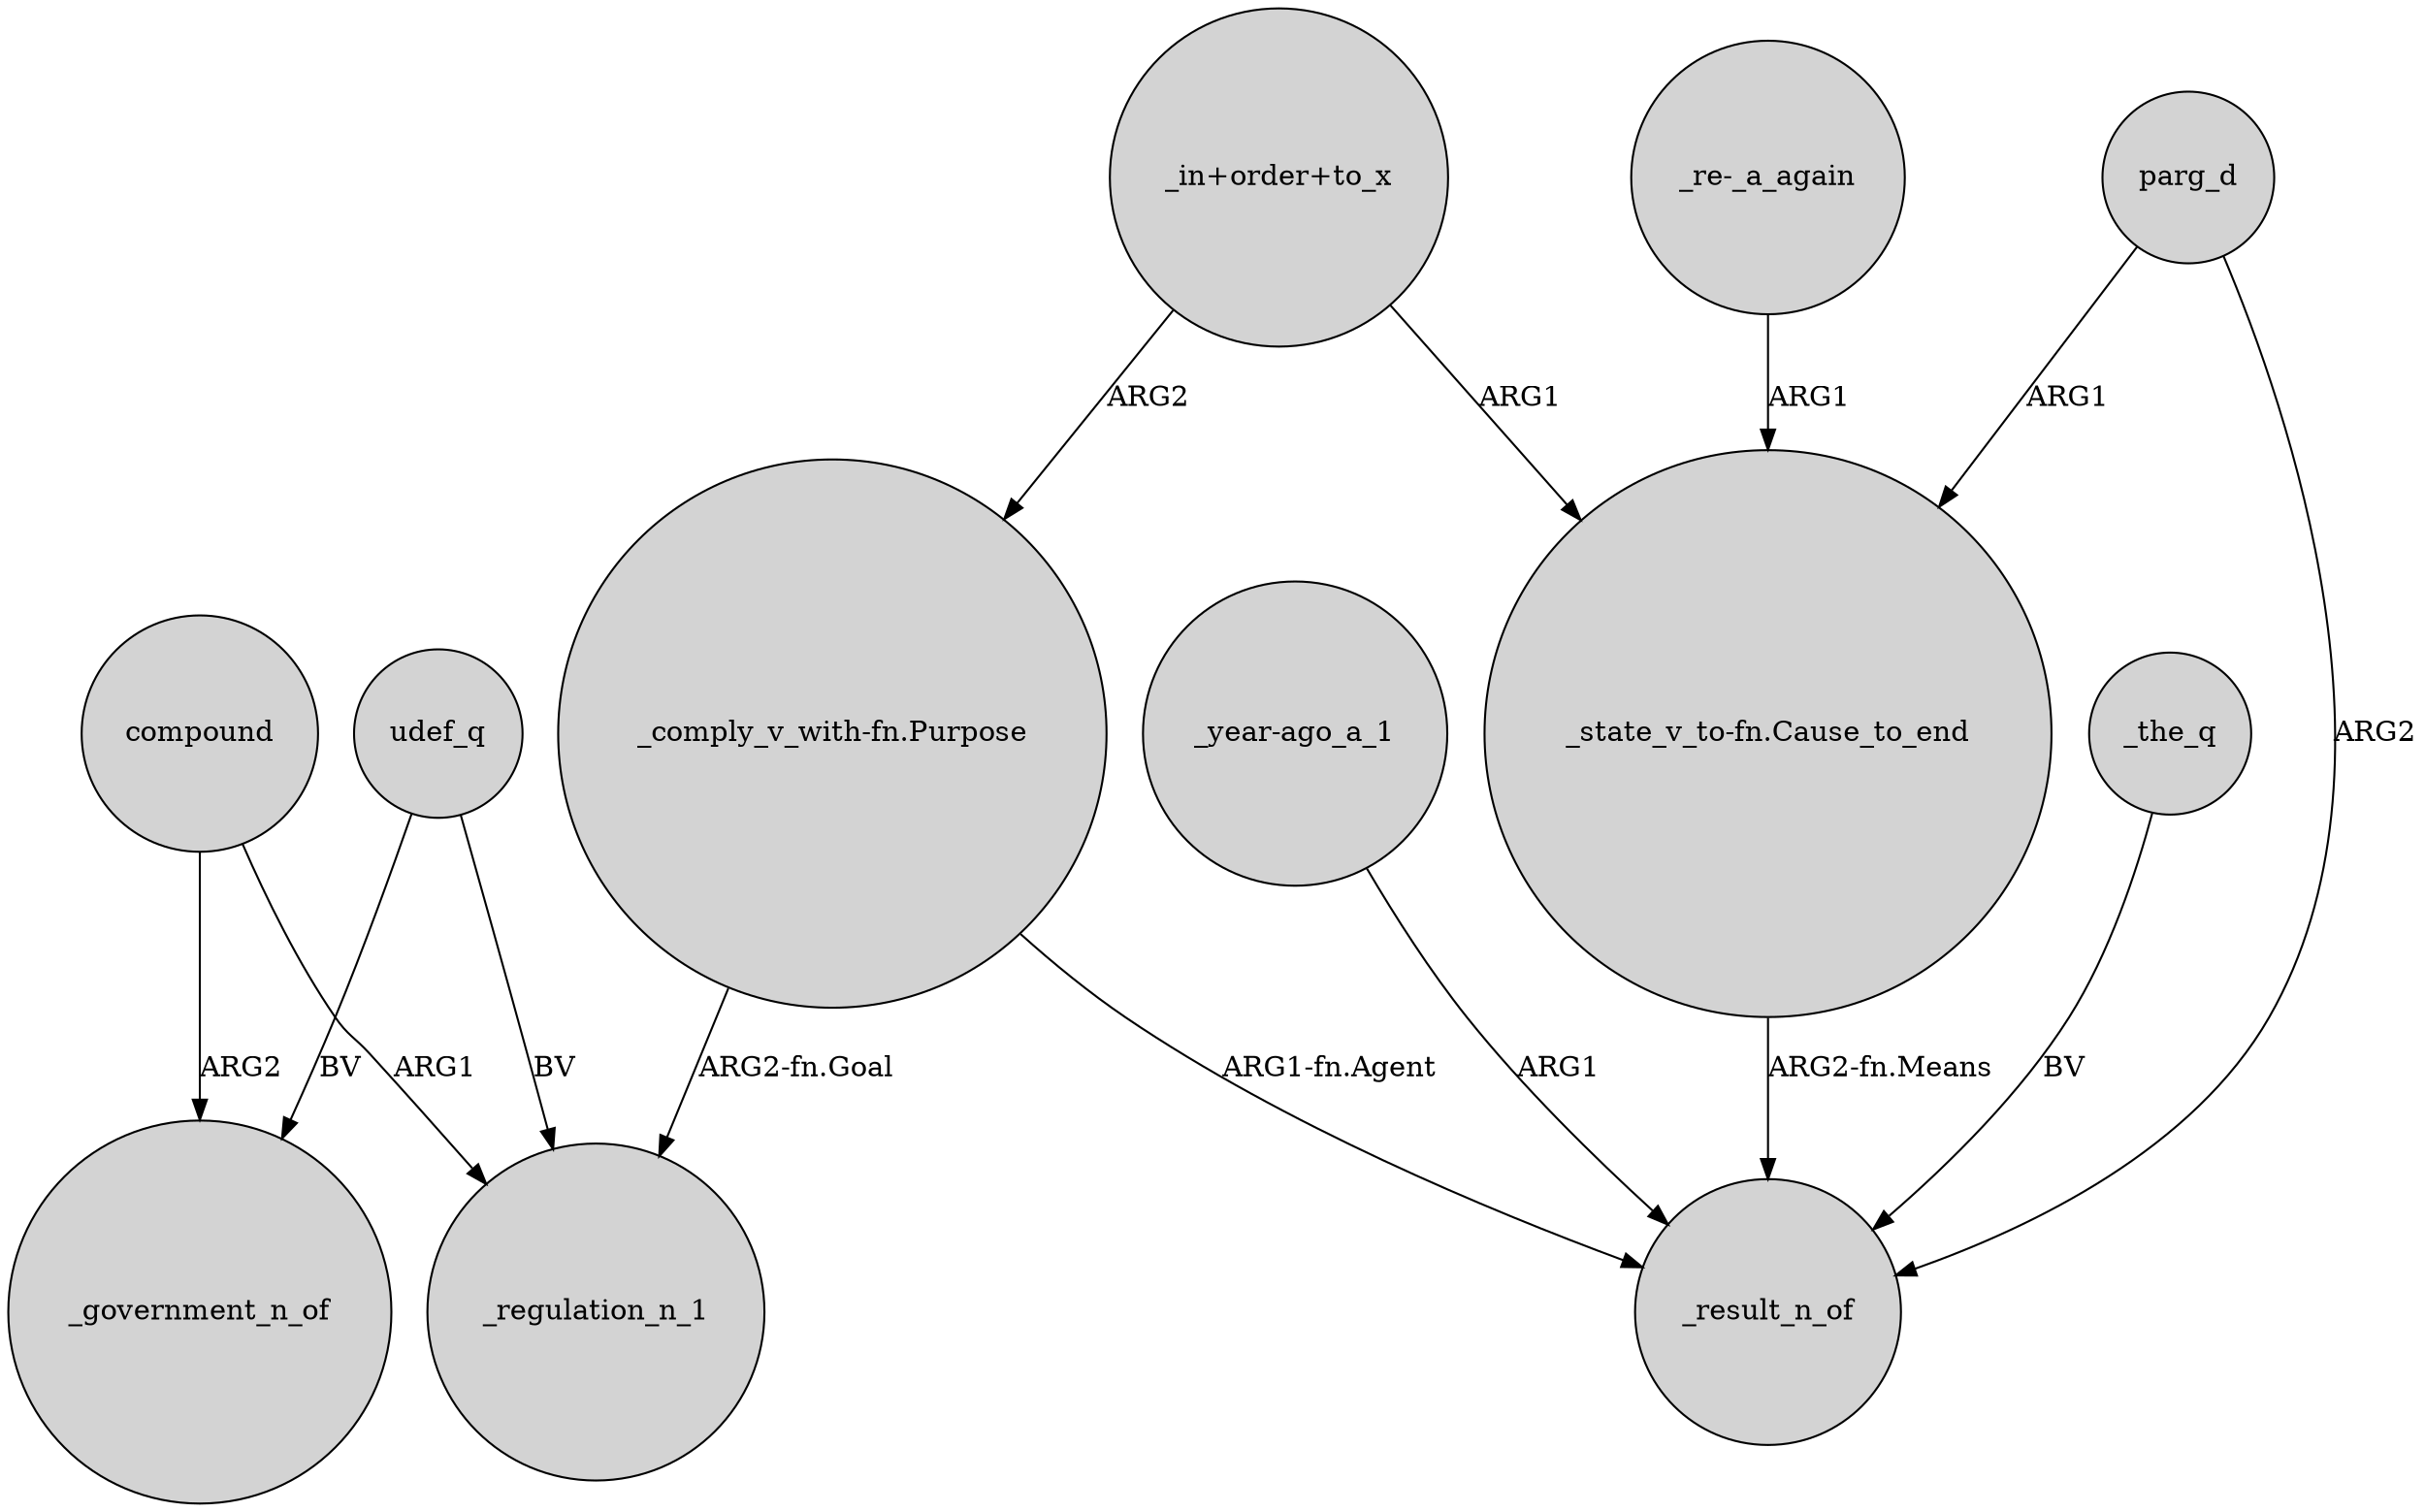 digraph {
	node [shape=circle style=filled]
	compound -> _regulation_n_1 [label=ARG1]
	"_year-ago_a_1" -> _result_n_of [label=ARG1]
	"_state_v_to-fn.Cause_to_end" -> _result_n_of [label="ARG2-fn.Means"]
	"_in+order+to_x" -> "_comply_v_with-fn.Purpose" [label=ARG2]
	_the_q -> _result_n_of [label=BV]
	udef_q -> _regulation_n_1 [label=BV]
	"_re-_a_again" -> "_state_v_to-fn.Cause_to_end" [label=ARG1]
	compound -> _government_n_of [label=ARG2]
	parg_d -> _result_n_of [label=ARG2]
	udef_q -> _government_n_of [label=BV]
	"_comply_v_with-fn.Purpose" -> _result_n_of [label="ARG1-fn.Agent"]
	"_in+order+to_x" -> "_state_v_to-fn.Cause_to_end" [label=ARG1]
	parg_d -> "_state_v_to-fn.Cause_to_end" [label=ARG1]
	"_comply_v_with-fn.Purpose" -> _regulation_n_1 [label="ARG2-fn.Goal"]
}

